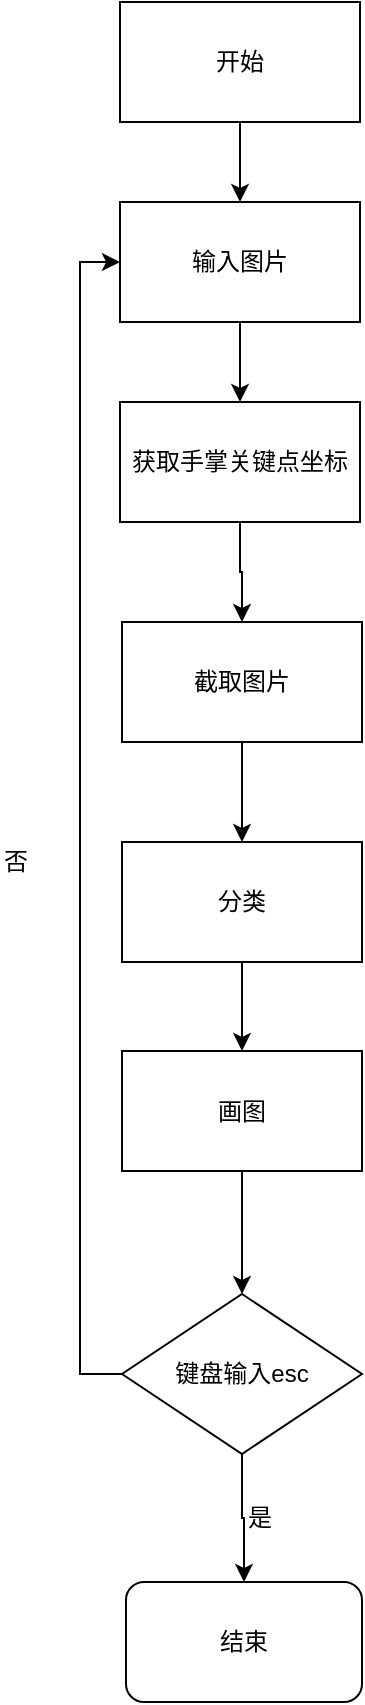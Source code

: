 <mxfile version="12.2.4" pages="1"><diagram id="JOy34nGM9DFI7E7dToDW" name="Page-1"><mxGraphModel dx="1234" dy="747" grid="1" gridSize="10" guides="1" tooltips="1" connect="1" arrows="1" fold="1" page="1" pageScale="1" pageWidth="827" pageHeight="1169" math="0" shadow="0"><root><mxCell id="0"/><mxCell id="1" parent="0"/><mxCell id="2" style="edgeStyle=orthogonalEdgeStyle;rounded=0;orthogonalLoop=1;jettySize=auto;html=1;exitX=0.5;exitY=1;exitDx=0;exitDy=0;" parent="1" source="3" target="5" edge="1"><mxGeometry relative="1" as="geometry"/></mxCell><mxCell id="3" value="开始" style="rounded=0;whiteSpace=wrap;html=1;" parent="1" vertex="1"><mxGeometry x="360" y="60" width="120" height="60" as="geometry"/></mxCell><mxCell id="4" style="edgeStyle=orthogonalEdgeStyle;rounded=0;orthogonalLoop=1;jettySize=auto;html=1;exitX=0.5;exitY=1;exitDx=0;exitDy=0;entryX=0.5;entryY=0;entryDx=0;entryDy=0;" parent="1" source="5" target="7" edge="1"><mxGeometry relative="1" as="geometry"/></mxCell><mxCell id="5" value="输入图片" style="rounded=0;whiteSpace=wrap;html=1;" parent="1" vertex="1"><mxGeometry x="360" y="160" width="120" height="60" as="geometry"/></mxCell><mxCell id="6" style="edgeStyle=orthogonalEdgeStyle;rounded=0;orthogonalLoop=1;jettySize=auto;html=1;exitX=0.5;exitY=1;exitDx=0;exitDy=0;" parent="1" source="11" edge="1"><mxGeometry relative="1" as="geometry"><mxPoint x="420" y="420" as="targetPoint"/></mxGeometry></mxCell><mxCell id="7" value="获取手掌关键点坐标" style="rounded=0;whiteSpace=wrap;html=1;" parent="1" vertex="1"><mxGeometry x="360" y="260" width="120" height="60" as="geometry"/></mxCell><mxCell id="29" style="edgeStyle=orthogonalEdgeStyle;rounded=0;orthogonalLoop=1;jettySize=auto;html=1;" edge="1" parent="1" source="11" target="26"><mxGeometry relative="1" as="geometry"/></mxCell><mxCell id="12" style="edgeStyle=orthogonalEdgeStyle;rounded=0;orthogonalLoop=1;jettySize=auto;html=1;exitX=0;exitY=0.5;exitDx=0;exitDy=0;entryX=0;entryY=0.5;entryDx=0;entryDy=0;" parent="1" source="14" target="5" edge="1"><mxGeometry relative="1" as="geometry"/></mxCell><mxCell id="13" style="edgeStyle=orthogonalEdgeStyle;rounded=0;orthogonalLoop=1;jettySize=auto;html=1;exitX=0.5;exitY=1;exitDx=0;exitDy=0;entryX=0.5;entryY=0;entryDx=0;entryDy=0;" parent="1" source="14" target="18" edge="1"><mxGeometry relative="1" as="geometry"><mxPoint x="420" y="840" as="targetPoint"/></mxGeometry></mxCell><mxCell id="14" value="键盘输入esc" style="rhombus;whiteSpace=wrap;html=1;" parent="1" vertex="1"><mxGeometry x="361" y="706" width="120" height="80" as="geometry"/></mxCell><mxCell id="17" value="否" style="text;html=1;resizable=0;points=[];autosize=1;align=left;verticalAlign=top;spacingTop=-4;" parent="1" vertex="1"><mxGeometry x="300" y="480" width="30" height="20" as="geometry"/></mxCell><mxCell id="18" value="结束" style="rounded=1;whiteSpace=wrap;html=1;" parent="1" vertex="1"><mxGeometry x="363" y="850" width="118" height="60" as="geometry"/></mxCell><mxCell id="19" value="是" style="text;html=1;resizable=0;points=[];autosize=1;align=left;verticalAlign=top;spacingTop=-4;" parent="1" vertex="1"><mxGeometry x="422" y="808" width="30" height="20" as="geometry"/></mxCell><mxCell id="30" style="edgeStyle=orthogonalEdgeStyle;rounded=0;orthogonalLoop=1;jettySize=auto;html=1;" edge="1" parent="1" source="26" target="27"><mxGeometry relative="1" as="geometry"/></mxCell><mxCell id="26" value="分类" style="rounded=0;whiteSpace=wrap;html=1;" parent="1" vertex="1"><mxGeometry x="361" y="480" width="120" height="60" as="geometry"/></mxCell><mxCell id="31" style="edgeStyle=orthogonalEdgeStyle;rounded=0;orthogonalLoop=1;jettySize=auto;html=1;exitX=0.5;exitY=1;exitDx=0;exitDy=0;entryX=0.5;entryY=0;entryDx=0;entryDy=0;" edge="1" parent="1" source="27" target="14"><mxGeometry relative="1" as="geometry"/></mxCell><mxCell id="27" value="画图" style="rounded=0;whiteSpace=wrap;html=1;" parent="1" vertex="1"><mxGeometry x="361" y="584.5" width="120" height="60" as="geometry"/></mxCell><mxCell id="11" value="截取图片" style="rounded=0;whiteSpace=wrap;html=1;" parent="1" vertex="1"><mxGeometry x="361" y="370" width="120" height="60" as="geometry"/></mxCell><mxCell id="32" style="edgeStyle=orthogonalEdgeStyle;rounded=0;orthogonalLoop=1;jettySize=auto;html=1;exitX=0.5;exitY=1;exitDx=0;exitDy=0;" edge="1" parent="1" source="7" target="11"><mxGeometry relative="1" as="geometry"><mxPoint x="420" y="420" as="targetPoint"/><mxPoint x="420.286" y="320.143" as="sourcePoint"/></mxGeometry></mxCell></root></mxGraphModel></diagram></mxfile>